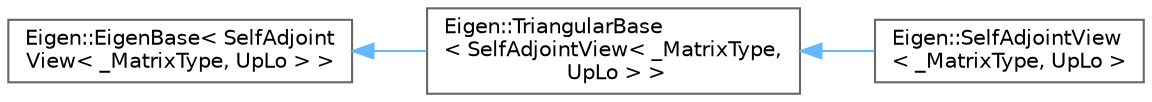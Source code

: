 digraph "Graphical Class Hierarchy"
{
 // LATEX_PDF_SIZE
  bgcolor="transparent";
  edge [fontname=Helvetica,fontsize=10,labelfontname=Helvetica,labelfontsize=10];
  node [fontname=Helvetica,fontsize=10,shape=box,height=0.2,width=0.4];
  rankdir="LR";
  Node0 [id="Node000000",label="Eigen::EigenBase\< SelfAdjoint\lView\< _MatrixType, UpLo \> \>",height=0.2,width=0.4,color="grey40", fillcolor="white", style="filled",URL="$structEigen_1_1EigenBase.html",tooltip=" "];
  Node0 -> Node1 [id="edge562_Node000000_Node000001",dir="back",color="steelblue1",style="solid",tooltip=" "];
  Node1 [id="Node000001",label="Eigen::TriangularBase\l\< SelfAdjointView\< _MatrixType,\l UpLo \> \>",height=0.2,width=0.4,color="grey40", fillcolor="white", style="filled",URL="$classEigen_1_1TriangularBase.html",tooltip=" "];
  Node1 -> Node2 [id="edge563_Node000001_Node000002",dir="back",color="steelblue1",style="solid",tooltip=" "];
  Node2 [id="Node000002",label="Eigen::SelfAdjointView\l\< _MatrixType, UpLo \>",height=0.2,width=0.4,color="grey40", fillcolor="white", style="filled",URL="$classEigen_1_1SelfAdjointView.html",tooltip="Expression of a selfadjoint matrix from a triangular part of a dense matrix."];
}
